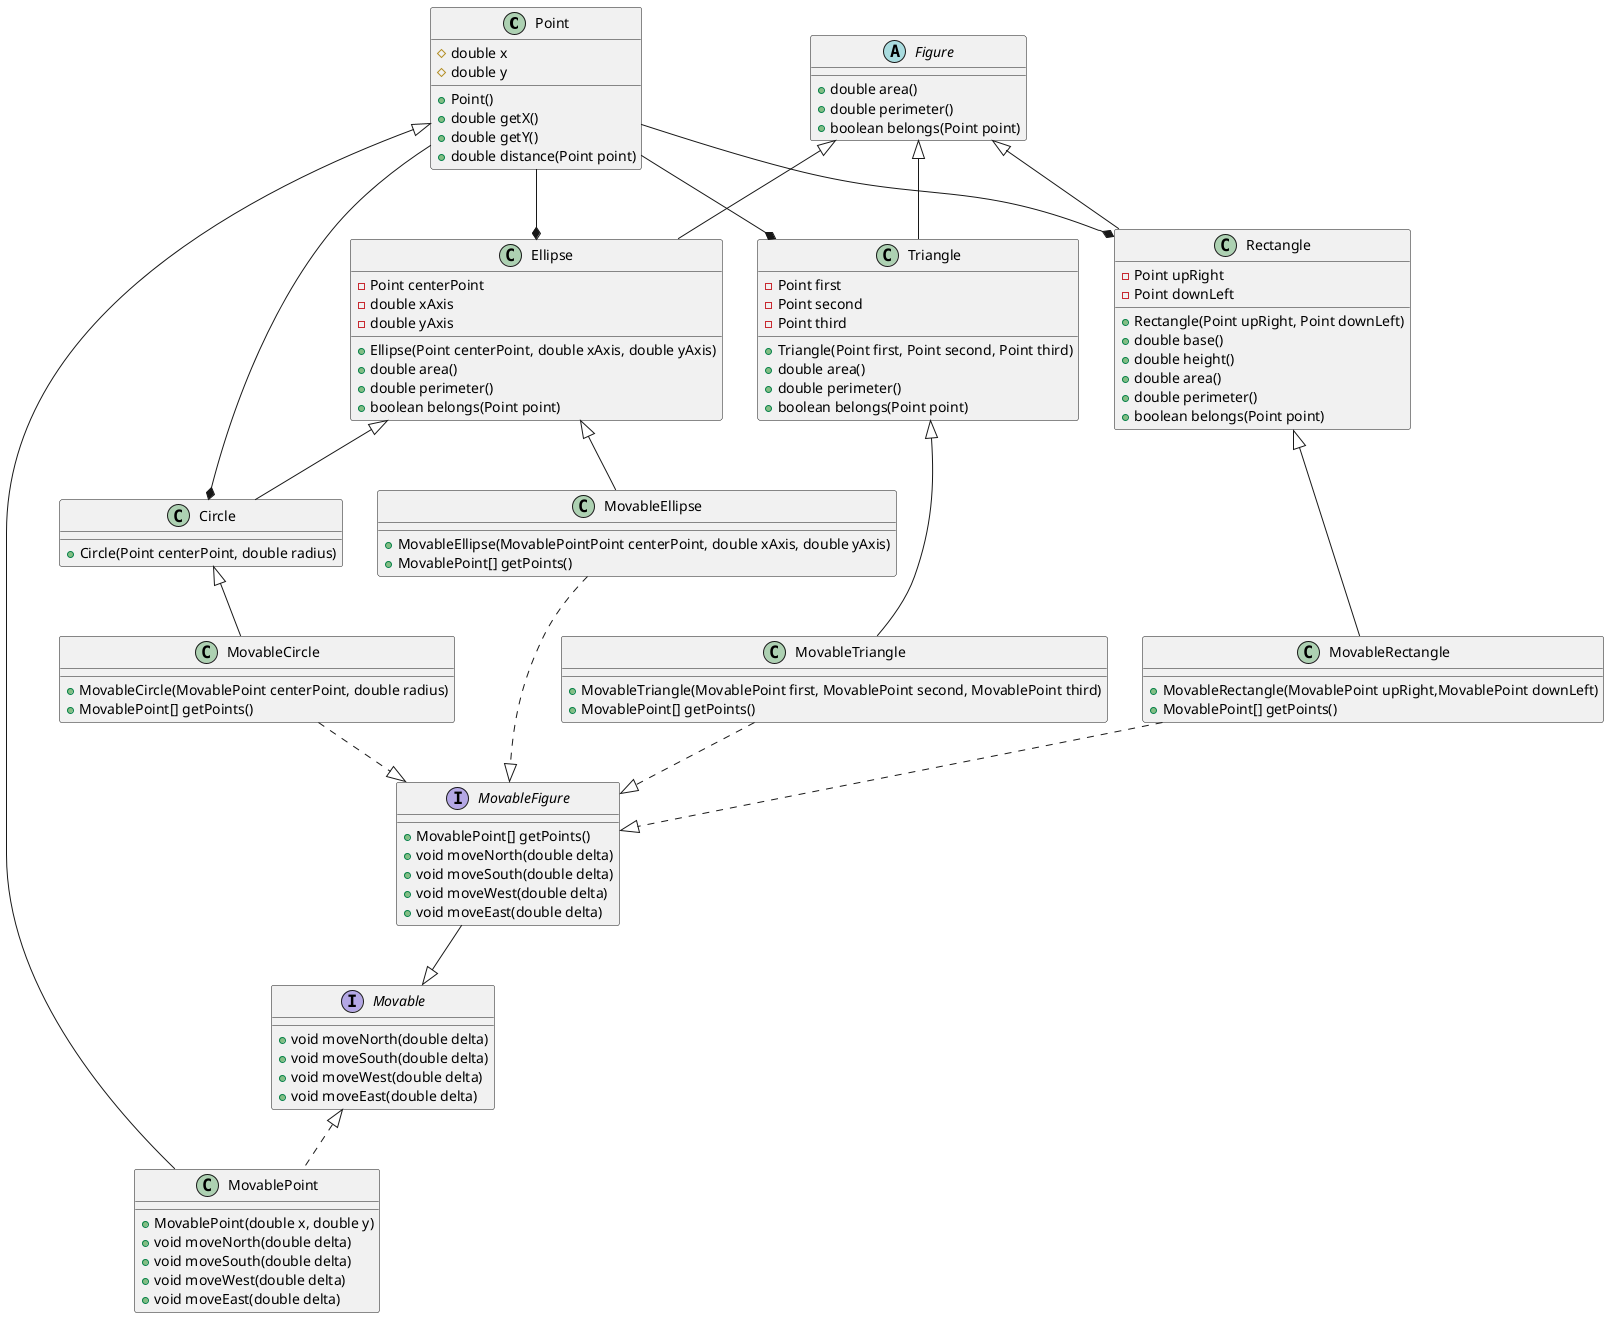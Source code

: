 @startuml

class Point{
    #double x
    #double y
    +Point()
    +double getX()
    +double getY()
    +double distance(Point point)
}

Abstract class Figure{
    +double area()
    +double perimeter()
    +boolean belongs(Point point)
}

class Rectangle{
    -Point upRight
    -Point downLeft
    +Rectangle(Point upRight, Point downLeft)
    +double base()
    +double height()
    +double area()
    +double perimeter()
    +boolean belongs(Point point)
}

class Triangle{
    -Point first
    -Point second
    -Point third
    +Triangle(Point first, Point second, Point third)
    +double area()
    +double perimeter()
    +boolean belongs(Point point)
}

class Ellipse{
    -Point centerPoint
    -double xAxis
    -double yAxis
    +Ellipse(Point centerPoint, double xAxis, double yAxis)
    +double area()
    +double perimeter()
    +boolean belongs(Point point)
}

class Circle{
    +Circle(Point centerPoint, double radius)
}

Figure <|-- Rectangle
Figure <|-- Triangle
Figure <|-- Ellipse
Ellipse <|-- Circle

Point --* Rectangle
Point --* Triangle
Point --* Ellipse
Point --* Circle

interface Movable{
    +void moveNorth(double delta)
    +void moveSouth(double delta)
    +void moveWest(double delta)
    +void moveEast(double delta)
}

class MovablePoint{
    +MovablePoint(double x, double y)
    +void moveNorth(double delta)
    +void moveSouth(double delta)
    +void moveWest(double delta)
    +void moveEast(double delta)
}

class MovableRectangle{
    +MovableRectangle(MovablePoint upRight,MovablePoint downLeft)
    +MovablePoint[] getPoints()
}

class MovableTriangle{
    +MovableTriangle(MovablePoint first, MovablePoint second, MovablePoint third)
    +MovablePoint[] getPoints()
}

class MovableEllipse{
    +MovableEllipse(MovablePointPoint centerPoint, double xAxis, double yAxis)
    +MovablePoint[] getPoints()
}

class MovableCircle{
    +MovableCircle(MovablePoint centerPoint, double radius)
    +MovablePoint[] getPoints()
}

interface MovableFigure{
    +MovablePoint[] getPoints()
    +void moveNorth(double delta)
    +void moveSouth(double delta)
    +void moveWest(double delta)
    +void moveEast(double delta)
}

MovableRectangle ..|> MovableFigure
MovableTriangle ..|> MovableFigure
MovableEllipse ..|> MovableFigure
MovableCircle ..|> MovableFigure

Rectangle <|-- MovableRectangle
Triangle <|-- MovableTriangle
Ellipse <|-- MovableEllipse
Circle <|-- MovableCircle

MovableFigure --|> Movable

Movable <|.. MovablePoint
Point <|-- MovablePoint

@enduml